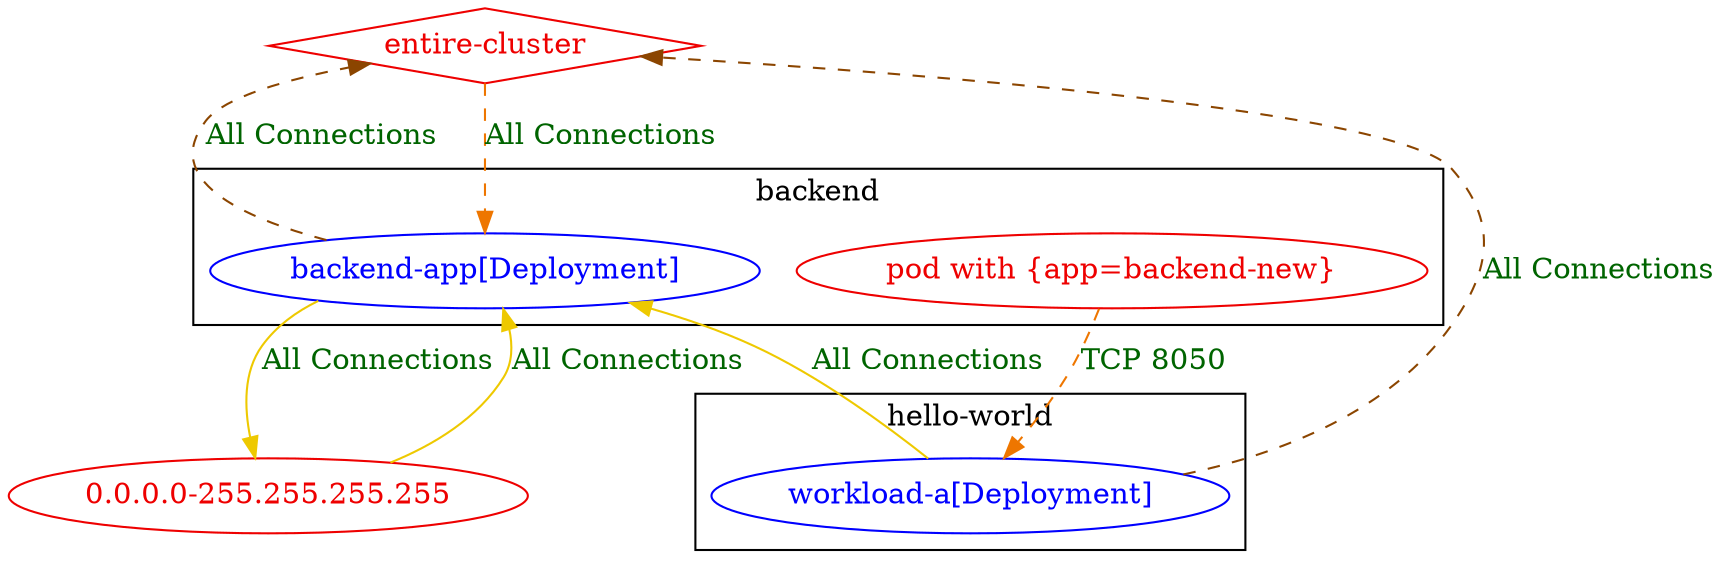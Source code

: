 digraph {
	subgraph "cluster_backend" {
		color="black"
		fontcolor="black"
		"backend/backend-app[Deployment]" [label="backend-app[Deployment]" color="blue" fontcolor="blue"]
		"pod with {app=backend-new}_in_backend" [label="pod with {app=backend-new}" color="red2" fontcolor="red2"]
		label="backend"
	}
	subgraph "cluster_hello_world" {
		color="black"
		fontcolor="black"
		"hello-world/workload-a[Deployment]" [label="workload-a[Deployment]" color="blue" fontcolor="blue"]
		label="hello-world"
	}
	"0.0.0.0-255.255.255.255" [label="0.0.0.0-255.255.255.255" color="red2" fontcolor="red2"]
	"entire-cluster" [label="entire-cluster" color="red2" fontcolor="red2" shape=diamond]
	"0.0.0.0-255.255.255.255" -> "backend/backend-app[Deployment]" [label="All Connections" color="gold2" fontcolor="darkgreen" weight=0.5]
	"backend/backend-app[Deployment]" -> "0.0.0.0-255.255.255.255" [label="All Connections" color="gold2" fontcolor="darkgreen" weight=1]
	"backend/backend-app[Deployment]" -> "entire-cluster" [label="All Connections" color="darkorange4" fontcolor="darkgreen" weight=0.5 style=dashed]
	"entire-cluster" -> "backend/backend-app[Deployment]" [label="All Connections" color="darkorange2" fontcolor="darkgreen" weight=1 style=dashed]
	"hello-world/workload-a[Deployment]" -> "backend/backend-app[Deployment]" [label="All Connections" color="gold2" fontcolor="darkgreen" weight=1]
	"hello-world/workload-a[Deployment]" -> "entire-cluster" [label="All Connections" color="darkorange4" fontcolor="darkgreen" weight=0.5 style=dashed]
	"pod with {app=backend-new}_in_backend" -> "hello-world/workload-a[Deployment]" [label="TCP 8050" color="darkorange2" fontcolor="darkgreen" weight=1 style=dashed]
}